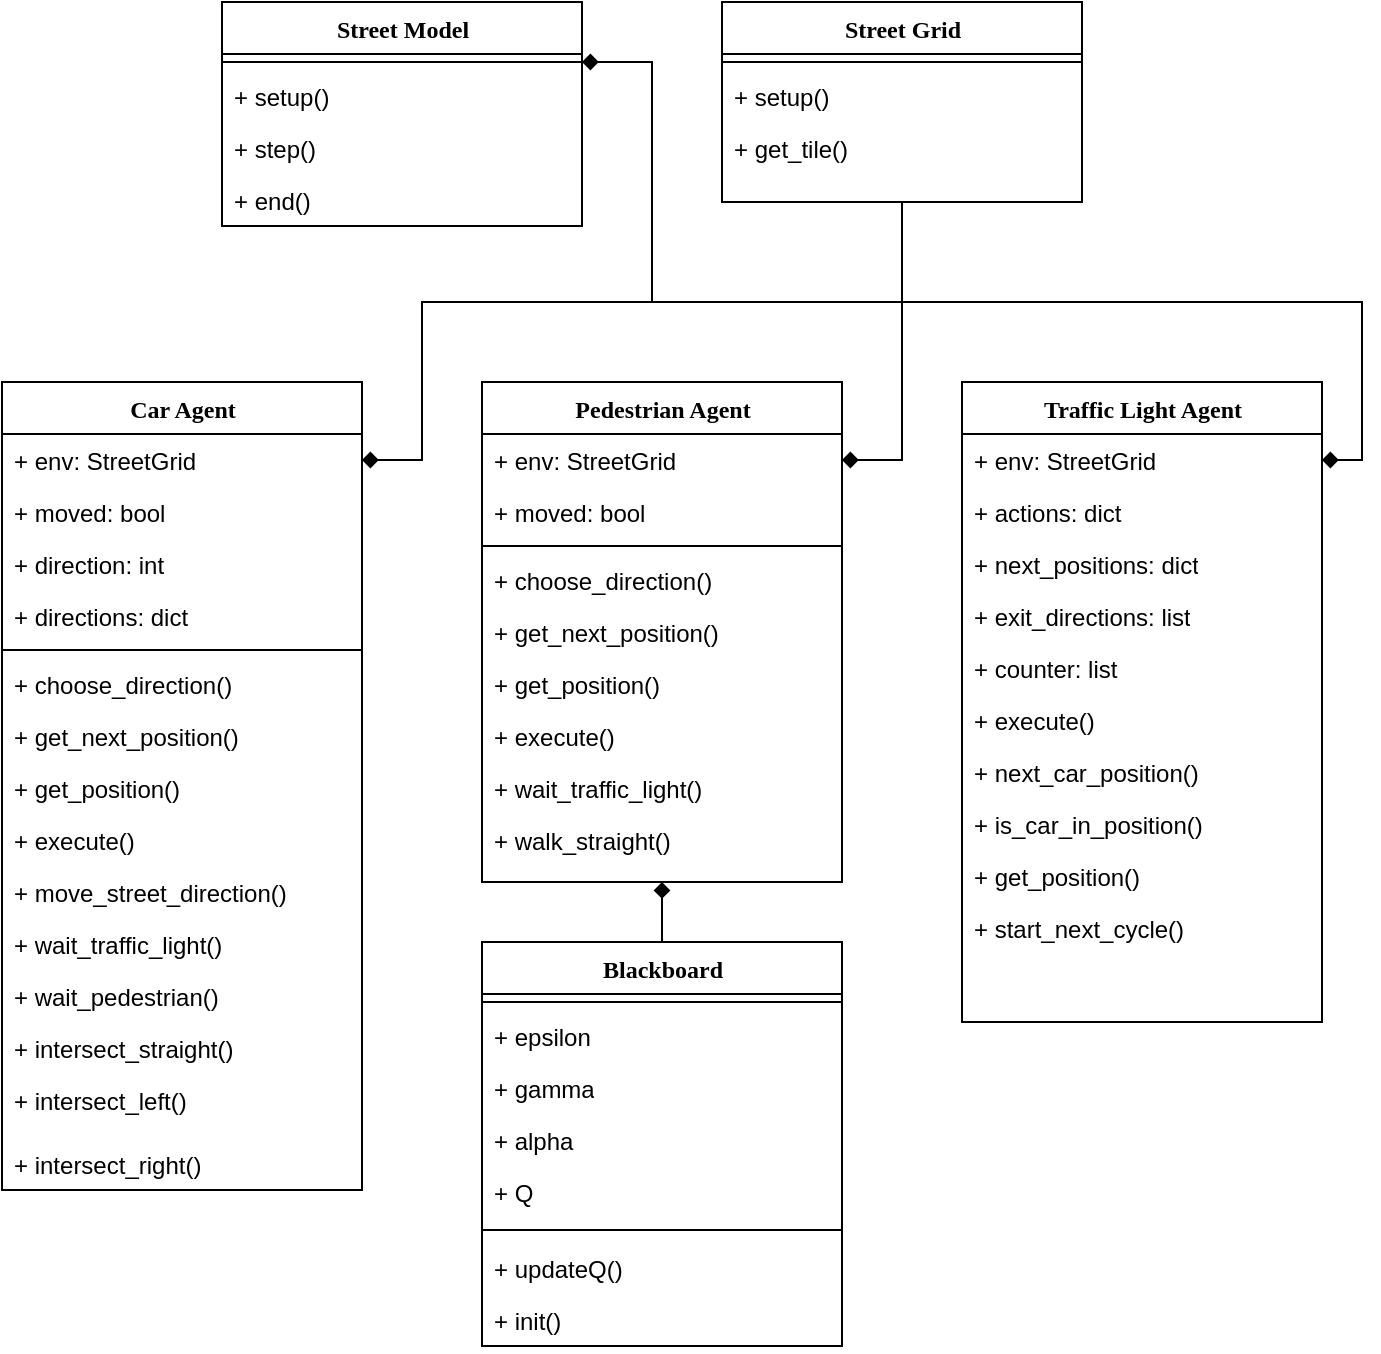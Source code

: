 <mxfile version="26.0.11">
  <diagram name="Page-1" id="9f46799a-70d6-7492-0946-bef42562c5a5">
    <mxGraphModel dx="1207" dy="1121" grid="0" gridSize="10" guides="1" tooltips="1" connect="1" arrows="1" fold="1" page="0" pageScale="1" pageWidth="1100" pageHeight="850" background="none" math="0" shadow="0">
      <root>
        <mxCell id="0" />
        <mxCell id="1" parent="0" />
        <mxCell id="4P0r5QhQqGtcNHyNHN9T-1" value="Car Agent" style="swimlane;html=1;fontStyle=1;align=center;verticalAlign=top;childLayout=stackLayout;horizontal=1;startSize=26;horizontalStack=0;resizeParent=1;resizeLast=0;collapsible=1;marginBottom=0;swimlaneFillColor=#ffffff;rounded=0;shadow=0;comic=0;labelBackgroundColor=none;strokeWidth=1;fillColor=none;fontFamily=Verdana;fontSize=12" parent="1" vertex="1">
          <mxGeometry x="80" y="80" width="180" height="404" as="geometry" />
        </mxCell>
        <mxCell id="4P0r5QhQqGtcNHyNHN9T-2" value="+ env: StreetGrid" style="text;html=1;strokeColor=none;fillColor=none;align=left;verticalAlign=top;spacingLeft=4;spacingRight=4;whiteSpace=wrap;overflow=hidden;rotatable=0;points=[[0,0.5],[1,0.5]];portConstraint=eastwest;" parent="4P0r5QhQqGtcNHyNHN9T-1" vertex="1">
          <mxGeometry y="26" width="180" height="26" as="geometry" />
        </mxCell>
        <mxCell id="4P0r5QhQqGtcNHyNHN9T-3" value="+ moved: bool" style="text;html=1;strokeColor=none;fillColor=none;align=left;verticalAlign=top;spacingLeft=4;spacingRight=4;whiteSpace=wrap;overflow=hidden;rotatable=0;points=[[0,0.5],[1,0.5]];portConstraint=eastwest;" parent="4P0r5QhQqGtcNHyNHN9T-1" vertex="1">
          <mxGeometry y="52" width="180" height="26" as="geometry" />
        </mxCell>
        <mxCell id="4P0r5QhQqGtcNHyNHN9T-4" value="+ direction: int" style="text;html=1;strokeColor=none;fillColor=none;align=left;verticalAlign=top;spacingLeft=4;spacingRight=4;whiteSpace=wrap;overflow=hidden;rotatable=0;points=[[0,0.5],[1,0.5]];portConstraint=eastwest;" parent="4P0r5QhQqGtcNHyNHN9T-1" vertex="1">
          <mxGeometry y="78" width="180" height="26" as="geometry" />
        </mxCell>
        <mxCell id="scg5wZJn043ZYC_mSsyV-11" value="+ directions: dict" style="text;html=1;strokeColor=none;fillColor=none;align=left;verticalAlign=top;spacingLeft=4;spacingRight=4;whiteSpace=wrap;overflow=hidden;rotatable=0;points=[[0,0.5],[1,0.5]];portConstraint=eastwest;" parent="4P0r5QhQqGtcNHyNHN9T-1" vertex="1">
          <mxGeometry y="104" width="180" height="26" as="geometry" />
        </mxCell>
        <mxCell id="4P0r5QhQqGtcNHyNHN9T-7" value="" style="line;html=1;strokeWidth=1;fillColor=none;align=left;verticalAlign=middle;spacingTop=-1;spacingLeft=3;spacingRight=3;rotatable=0;labelPosition=right;points=[];portConstraint=eastwest;" parent="4P0r5QhQqGtcNHyNHN9T-1" vertex="1">
          <mxGeometry y="130" width="180" height="8" as="geometry" />
        </mxCell>
        <mxCell id="4P0r5QhQqGtcNHyNHN9T-8" value="+ choose_direction()" style="text;html=1;strokeColor=none;fillColor=none;align=left;verticalAlign=top;spacingLeft=4;spacingRight=4;whiteSpace=wrap;overflow=hidden;rotatable=0;points=[[0,0.5],[1,0.5]];portConstraint=eastwest;" parent="4P0r5QhQqGtcNHyNHN9T-1" vertex="1">
          <mxGeometry y="138" width="180" height="26" as="geometry" />
        </mxCell>
        <mxCell id="4P0r5QhQqGtcNHyNHN9T-9" value="+ get_next_position()" style="text;html=1;strokeColor=none;fillColor=none;align=left;verticalAlign=top;spacingLeft=4;spacingRight=4;whiteSpace=wrap;overflow=hidden;rotatable=0;points=[[0,0.5],[1,0.5]];portConstraint=eastwest;" parent="4P0r5QhQqGtcNHyNHN9T-1" vertex="1">
          <mxGeometry y="164" width="180" height="26" as="geometry" />
        </mxCell>
        <mxCell id="scg5wZJn043ZYC_mSsyV-16" value="+ get_position()" style="text;html=1;strokeColor=none;fillColor=none;align=left;verticalAlign=top;spacingLeft=4;spacingRight=4;whiteSpace=wrap;overflow=hidden;rotatable=0;points=[[0,0.5],[1,0.5]];portConstraint=eastwest;" parent="4P0r5QhQqGtcNHyNHN9T-1" vertex="1">
          <mxGeometry y="190" width="180" height="26" as="geometry" />
        </mxCell>
        <mxCell id="scg5wZJn043ZYC_mSsyV-17" value="+ execute()" style="text;html=1;strokeColor=none;fillColor=none;align=left;verticalAlign=top;spacingLeft=4;spacingRight=4;whiteSpace=wrap;overflow=hidden;rotatable=0;points=[[0,0.5],[1,0.5]];portConstraint=eastwest;" parent="4P0r5QhQqGtcNHyNHN9T-1" vertex="1">
          <mxGeometry y="216" width="180" height="26" as="geometry" />
        </mxCell>
        <mxCell id="gJN9YAVzHA8KdR5kkV3P-1" value="+ move_street_direction()" style="text;html=1;strokeColor=none;fillColor=none;align=left;verticalAlign=top;spacingLeft=4;spacingRight=4;whiteSpace=wrap;overflow=hidden;rotatable=0;points=[[0,0.5],[1,0.5]];portConstraint=eastwest;" parent="4P0r5QhQqGtcNHyNHN9T-1" vertex="1">
          <mxGeometry y="242" width="180" height="26" as="geometry" />
        </mxCell>
        <mxCell id="gJN9YAVzHA8KdR5kkV3P-3" value="+ wait_traffic_light()" style="text;html=1;strokeColor=none;fillColor=none;align=left;verticalAlign=top;spacingLeft=4;spacingRight=4;whiteSpace=wrap;overflow=hidden;rotatable=0;points=[[0,0.5],[1,0.5]];portConstraint=eastwest;" parent="4P0r5QhQqGtcNHyNHN9T-1" vertex="1">
          <mxGeometry y="268" width="180" height="26" as="geometry" />
        </mxCell>
        <mxCell id="gJN9YAVzHA8KdR5kkV3P-2" value="+ wait_pedestrian()" style="text;html=1;strokeColor=none;fillColor=none;align=left;verticalAlign=top;spacingLeft=4;spacingRight=4;whiteSpace=wrap;overflow=hidden;rotatable=0;points=[[0,0.5],[1,0.5]];portConstraint=eastwest;" parent="4P0r5QhQqGtcNHyNHN9T-1" vertex="1">
          <mxGeometry y="294" width="180" height="26" as="geometry" />
        </mxCell>
        <mxCell id="gJN9YAVzHA8KdR5kkV3P-4" value="+ intersect_straight()" style="text;html=1;strokeColor=none;fillColor=none;align=left;verticalAlign=top;spacingLeft=4;spacingRight=4;whiteSpace=wrap;overflow=hidden;rotatable=0;points=[[0,0.5],[1,0.5]];portConstraint=eastwest;" parent="4P0r5QhQqGtcNHyNHN9T-1" vertex="1">
          <mxGeometry y="320" width="180" height="26" as="geometry" />
        </mxCell>
        <mxCell id="gJN9YAVzHA8KdR5kkV3P-6" value="+ intersect_left()" style="text;html=1;strokeColor=none;fillColor=none;align=left;verticalAlign=top;spacingLeft=4;spacingRight=4;whiteSpace=wrap;overflow=hidden;rotatable=0;points=[[0,0.5],[1,0.5]];portConstraint=eastwest;" parent="4P0r5QhQqGtcNHyNHN9T-1" vertex="1">
          <mxGeometry y="346" width="180" height="32" as="geometry" />
        </mxCell>
        <mxCell id="gJN9YAVzHA8KdR5kkV3P-5" value="+ intersect_right()" style="text;html=1;strokeColor=none;fillColor=none;align=left;verticalAlign=top;spacingLeft=4;spacingRight=4;whiteSpace=wrap;overflow=hidden;rotatable=0;points=[[0,0.5],[1,0.5]];portConstraint=eastwest;" parent="4P0r5QhQqGtcNHyNHN9T-1" vertex="1">
          <mxGeometry y="378" width="180" height="26" as="geometry" />
        </mxCell>
        <mxCell id="gJN9YAVzHA8KdR5kkV3P-7" value="Pedestrian Agent" style="swimlane;html=1;fontStyle=1;align=center;verticalAlign=top;childLayout=stackLayout;horizontal=1;startSize=26;horizontalStack=0;resizeParent=1;resizeLast=0;collapsible=1;marginBottom=0;swimlaneFillColor=#ffffff;rounded=0;shadow=0;comic=0;labelBackgroundColor=none;strokeWidth=1;fillColor=none;fontFamily=Verdana;fontSize=12" parent="1" vertex="1">
          <mxGeometry x="320" y="80" width="180" height="250" as="geometry" />
        </mxCell>
        <mxCell id="gJN9YAVzHA8KdR5kkV3P-8" value="+ env: StreetGrid" style="text;html=1;strokeColor=none;fillColor=none;align=left;verticalAlign=top;spacingLeft=4;spacingRight=4;whiteSpace=wrap;overflow=hidden;rotatable=0;points=[[0,0.5],[1,0.5]];portConstraint=eastwest;" parent="gJN9YAVzHA8KdR5kkV3P-7" vertex="1">
          <mxGeometry y="26" width="180" height="26" as="geometry" />
        </mxCell>
        <mxCell id="gJN9YAVzHA8KdR5kkV3P-9" value="+ moved: bool" style="text;html=1;strokeColor=none;fillColor=none;align=left;verticalAlign=top;spacingLeft=4;spacingRight=4;whiteSpace=wrap;overflow=hidden;rotatable=0;points=[[0,0.5],[1,0.5]];portConstraint=eastwest;" parent="gJN9YAVzHA8KdR5kkV3P-7" vertex="1">
          <mxGeometry y="52" width="180" height="26" as="geometry" />
        </mxCell>
        <mxCell id="gJN9YAVzHA8KdR5kkV3P-12" value="" style="line;html=1;strokeWidth=1;fillColor=none;align=left;verticalAlign=middle;spacingTop=-1;spacingLeft=3;spacingRight=3;rotatable=0;labelPosition=right;points=[];portConstraint=eastwest;" parent="gJN9YAVzHA8KdR5kkV3P-7" vertex="1">
          <mxGeometry y="78" width="180" height="8" as="geometry" />
        </mxCell>
        <mxCell id="gJN9YAVzHA8KdR5kkV3P-13" value="+ choose_direction()" style="text;html=1;strokeColor=none;fillColor=none;align=left;verticalAlign=top;spacingLeft=4;spacingRight=4;whiteSpace=wrap;overflow=hidden;rotatable=0;points=[[0,0.5],[1,0.5]];portConstraint=eastwest;" parent="gJN9YAVzHA8KdR5kkV3P-7" vertex="1">
          <mxGeometry y="86" width="180" height="26" as="geometry" />
        </mxCell>
        <mxCell id="gJN9YAVzHA8KdR5kkV3P-14" value="+ get_next_position()" style="text;html=1;strokeColor=none;fillColor=none;align=left;verticalAlign=top;spacingLeft=4;spacingRight=4;whiteSpace=wrap;overflow=hidden;rotatable=0;points=[[0,0.5],[1,0.5]];portConstraint=eastwest;" parent="gJN9YAVzHA8KdR5kkV3P-7" vertex="1">
          <mxGeometry y="112" width="180" height="26" as="geometry" />
        </mxCell>
        <mxCell id="gJN9YAVzHA8KdR5kkV3P-15" value="+ get_position()" style="text;html=1;strokeColor=none;fillColor=none;align=left;verticalAlign=top;spacingLeft=4;spacingRight=4;whiteSpace=wrap;overflow=hidden;rotatable=0;points=[[0,0.5],[1,0.5]];portConstraint=eastwest;" parent="gJN9YAVzHA8KdR5kkV3P-7" vertex="1">
          <mxGeometry y="138" width="180" height="26" as="geometry" />
        </mxCell>
        <mxCell id="gJN9YAVzHA8KdR5kkV3P-16" value="+ execute()" style="text;html=1;strokeColor=none;fillColor=none;align=left;verticalAlign=top;spacingLeft=4;spacingRight=4;whiteSpace=wrap;overflow=hidden;rotatable=0;points=[[0,0.5],[1,0.5]];portConstraint=eastwest;" parent="gJN9YAVzHA8KdR5kkV3P-7" vertex="1">
          <mxGeometry y="164" width="180" height="26" as="geometry" />
        </mxCell>
        <mxCell id="gJN9YAVzHA8KdR5kkV3P-17" value="+ wait_traffic_light()" style="text;html=1;strokeColor=none;fillColor=none;align=left;verticalAlign=top;spacingLeft=4;spacingRight=4;whiteSpace=wrap;overflow=hidden;rotatable=0;points=[[0,0.5],[1,0.5]];portConstraint=eastwest;" parent="gJN9YAVzHA8KdR5kkV3P-7" vertex="1">
          <mxGeometry y="190" width="180" height="26" as="geometry" />
        </mxCell>
        <mxCell id="gJN9YAVzHA8KdR5kkV3P-18" value="+ walk_straight()" style="text;html=1;strokeColor=none;fillColor=none;align=left;verticalAlign=top;spacingLeft=4;spacingRight=4;whiteSpace=wrap;overflow=hidden;rotatable=0;points=[[0,0.5],[1,0.5]];portConstraint=eastwest;" parent="gJN9YAVzHA8KdR5kkV3P-7" vertex="1">
          <mxGeometry y="216" width="180" height="26" as="geometry" />
        </mxCell>
        <mxCell id="gJN9YAVzHA8KdR5kkV3P-25" value="Traffic Light Agent" style="swimlane;html=1;fontStyle=1;align=center;verticalAlign=top;childLayout=stackLayout;horizontal=1;startSize=26;horizontalStack=0;resizeParent=1;resizeLast=0;collapsible=1;marginBottom=0;swimlaneFillColor=#ffffff;rounded=0;shadow=0;comic=0;labelBackgroundColor=none;strokeWidth=1;fillColor=none;fontFamily=Verdana;fontSize=12" parent="1" vertex="1">
          <mxGeometry x="560" y="80" width="180" height="320" as="geometry" />
        </mxCell>
        <mxCell id="gJN9YAVzHA8KdR5kkV3P-26" value="+ env: StreetGrid" style="text;html=1;strokeColor=none;fillColor=none;align=left;verticalAlign=top;spacingLeft=4;spacingRight=4;whiteSpace=wrap;overflow=hidden;rotatable=0;points=[[0,0.5],[1,0.5]];portConstraint=eastwest;" parent="gJN9YAVzHA8KdR5kkV3P-25" vertex="1">
          <mxGeometry y="26" width="180" height="26" as="geometry" />
        </mxCell>
        <mxCell id="gJN9YAVzHA8KdR5kkV3P-28" value="+ actions: dict" style="text;html=1;strokeColor=none;fillColor=none;align=left;verticalAlign=top;spacingLeft=4;spacingRight=4;whiteSpace=wrap;overflow=hidden;rotatable=0;points=[[0,0.5],[1,0.5]];portConstraint=eastwest;" parent="gJN9YAVzHA8KdR5kkV3P-25" vertex="1">
          <mxGeometry y="52" width="180" height="26" as="geometry" />
        </mxCell>
        <mxCell id="gJN9YAVzHA8KdR5kkV3P-29" value="+ next_positions: dict" style="text;html=1;strokeColor=none;fillColor=none;align=left;verticalAlign=top;spacingLeft=4;spacingRight=4;whiteSpace=wrap;overflow=hidden;rotatable=0;points=[[0,0.5],[1,0.5]];portConstraint=eastwest;" parent="gJN9YAVzHA8KdR5kkV3P-25" vertex="1">
          <mxGeometry y="78" width="180" height="26" as="geometry" />
        </mxCell>
        <mxCell id="gJN9YAVzHA8KdR5kkV3P-40" value="+ exit_directions: list" style="text;html=1;strokeColor=none;fillColor=none;align=left;verticalAlign=top;spacingLeft=4;spacingRight=4;whiteSpace=wrap;overflow=hidden;rotatable=0;points=[[0,0.5],[1,0.5]];portConstraint=eastwest;" parent="gJN9YAVzHA8KdR5kkV3P-25" vertex="1">
          <mxGeometry y="104" width="180" height="26" as="geometry" />
        </mxCell>
        <mxCell id="gJN9YAVzHA8KdR5kkV3P-39" value="+ counter: list" style="text;html=1;strokeColor=none;fillColor=none;align=left;verticalAlign=top;spacingLeft=4;spacingRight=4;whiteSpace=wrap;overflow=hidden;rotatable=0;points=[[0,0.5],[1,0.5]];portConstraint=eastwest;" parent="gJN9YAVzHA8KdR5kkV3P-25" vertex="1">
          <mxGeometry y="130" width="180" height="26" as="geometry" />
        </mxCell>
        <mxCell id="gJN9YAVzHA8KdR5kkV3P-31" value="+ execute()" style="text;html=1;strokeColor=none;fillColor=none;align=left;verticalAlign=top;spacingLeft=4;spacingRight=4;whiteSpace=wrap;overflow=hidden;rotatable=0;points=[[0,0.5],[1,0.5]];portConstraint=eastwest;" parent="gJN9YAVzHA8KdR5kkV3P-25" vertex="1">
          <mxGeometry y="156" width="180" height="26" as="geometry" />
        </mxCell>
        <mxCell id="gJN9YAVzHA8KdR5kkV3P-32" value="+ next_car_position()" style="text;html=1;strokeColor=none;fillColor=none;align=left;verticalAlign=top;spacingLeft=4;spacingRight=4;whiteSpace=wrap;overflow=hidden;rotatable=0;points=[[0,0.5],[1,0.5]];portConstraint=eastwest;" parent="gJN9YAVzHA8KdR5kkV3P-25" vertex="1">
          <mxGeometry y="182" width="180" height="26" as="geometry" />
        </mxCell>
        <mxCell id="gJN9YAVzHA8KdR5kkV3P-33" value="+ is_car_in_position()" style="text;html=1;strokeColor=none;fillColor=none;align=left;verticalAlign=top;spacingLeft=4;spacingRight=4;whiteSpace=wrap;overflow=hidden;rotatable=0;points=[[0,0.5],[1,0.5]];portConstraint=eastwest;" parent="gJN9YAVzHA8KdR5kkV3P-25" vertex="1">
          <mxGeometry y="208" width="180" height="26" as="geometry" />
        </mxCell>
        <mxCell id="gJN9YAVzHA8KdR5kkV3P-34" value="+ get_position()" style="text;html=1;strokeColor=none;fillColor=none;align=left;verticalAlign=top;spacingLeft=4;spacingRight=4;whiteSpace=wrap;overflow=hidden;rotatable=0;points=[[0,0.5],[1,0.5]];portConstraint=eastwest;" parent="gJN9YAVzHA8KdR5kkV3P-25" vertex="1">
          <mxGeometry y="234" width="180" height="26" as="geometry" />
        </mxCell>
        <mxCell id="gJN9YAVzHA8KdR5kkV3P-35" value="+ start_next_cycle()" style="text;html=1;strokeColor=none;fillColor=none;align=left;verticalAlign=top;spacingLeft=4;spacingRight=4;whiteSpace=wrap;overflow=hidden;rotatable=0;points=[[0,0.5],[1,0.5]];portConstraint=eastwest;" parent="gJN9YAVzHA8KdR5kkV3P-25" vertex="1">
          <mxGeometry y="260" width="180" height="26" as="geometry" />
        </mxCell>
        <mxCell id="gJN9YAVzHA8KdR5kkV3P-42" value="Street Model" style="swimlane;html=1;fontStyle=1;align=center;verticalAlign=top;childLayout=stackLayout;horizontal=1;startSize=26;horizontalStack=0;resizeParent=1;resizeLast=0;collapsible=1;marginBottom=0;swimlaneFillColor=#ffffff;rounded=0;shadow=0;comic=0;labelBackgroundColor=none;strokeWidth=1;fillColor=none;fontFamily=Verdana;fontSize=12" parent="1" vertex="1">
          <mxGeometry x="190" y="-110" width="180" height="112" as="geometry" />
        </mxCell>
        <mxCell id="gJN9YAVzHA8KdR5kkV3P-49" value="" style="line;html=1;strokeWidth=1;fillColor=none;align=left;verticalAlign=middle;spacingTop=-1;spacingLeft=3;spacingRight=3;rotatable=0;labelPosition=right;points=[];portConstraint=eastwest;" parent="gJN9YAVzHA8KdR5kkV3P-42" vertex="1">
          <mxGeometry y="26" width="180" height="8" as="geometry" />
        </mxCell>
        <mxCell id="gJN9YAVzHA8KdR5kkV3P-51" value="+ setup()" style="text;html=1;strokeColor=none;fillColor=none;align=left;verticalAlign=top;spacingLeft=4;spacingRight=4;whiteSpace=wrap;overflow=hidden;rotatable=0;points=[[0,0.5],[1,0.5]];portConstraint=eastwest;" parent="gJN9YAVzHA8KdR5kkV3P-42" vertex="1">
          <mxGeometry y="34" width="180" height="26" as="geometry" />
        </mxCell>
        <mxCell id="gJN9YAVzHA8KdR5kkV3P-52" value="+ step()" style="text;html=1;strokeColor=none;fillColor=none;align=left;verticalAlign=top;spacingLeft=4;spacingRight=4;whiteSpace=wrap;overflow=hidden;rotatable=0;points=[[0,0.5],[1,0.5]];portConstraint=eastwest;" parent="gJN9YAVzHA8KdR5kkV3P-42" vertex="1">
          <mxGeometry y="60" width="180" height="26" as="geometry" />
        </mxCell>
        <mxCell id="gJN9YAVzHA8KdR5kkV3P-62" value="+ end()" style="text;html=1;strokeColor=none;fillColor=none;align=left;verticalAlign=top;spacingLeft=4;spacingRight=4;whiteSpace=wrap;overflow=hidden;rotatable=0;points=[[0,0.5],[1,0.5]];portConstraint=eastwest;" parent="gJN9YAVzHA8KdR5kkV3P-42" vertex="1">
          <mxGeometry y="86" width="180" height="26" as="geometry" />
        </mxCell>
        <mxCell id="gJN9YAVzHA8KdR5kkV3P-63" style="edgeStyle=orthogonalEdgeStyle;rounded=0;orthogonalLoop=1;jettySize=auto;html=1;exitX=0.5;exitY=1;exitDx=0;exitDy=0;entryX=1;entryY=0.5;entryDx=0;entryDy=0;endArrow=diamond;endFill=1;" parent="1" source="gJN9YAVzHA8KdR5kkV3P-56" target="gJN9YAVzHA8KdR5kkV3P-26" edge="1">
          <mxGeometry relative="1" as="geometry">
            <Array as="points">
              <mxPoint x="530" y="40" />
              <mxPoint x="760" y="40" />
              <mxPoint x="760" y="119" />
            </Array>
          </mxGeometry>
        </mxCell>
        <mxCell id="gJN9YAVzHA8KdR5kkV3P-64" style="edgeStyle=orthogonalEdgeStyle;rounded=0;orthogonalLoop=1;jettySize=auto;html=1;exitX=0.5;exitY=1;exitDx=0;exitDy=0;entryX=1;entryY=0.5;entryDx=0;entryDy=0;endArrow=diamond;endFill=1;" parent="1" source="gJN9YAVzHA8KdR5kkV3P-56" target="gJN9YAVzHA8KdR5kkV3P-8" edge="1">
          <mxGeometry relative="1" as="geometry">
            <Array as="points">
              <mxPoint x="530" y="119" />
            </Array>
          </mxGeometry>
        </mxCell>
        <mxCell id="gJN9YAVzHA8KdR5kkV3P-65" style="edgeStyle=orthogonalEdgeStyle;rounded=0;orthogonalLoop=1;jettySize=auto;html=1;exitX=0.5;exitY=1;exitDx=0;exitDy=0;entryX=1;entryY=0.5;entryDx=0;entryDy=0;endArrow=diamond;endFill=1;" parent="1" source="gJN9YAVzHA8KdR5kkV3P-56" target="4P0r5QhQqGtcNHyNHN9T-2" edge="1">
          <mxGeometry relative="1" as="geometry">
            <Array as="points">
              <mxPoint x="530" y="40" />
              <mxPoint x="290" y="40" />
              <mxPoint x="290" y="119" />
            </Array>
          </mxGeometry>
        </mxCell>
        <mxCell id="gJN9YAVzHA8KdR5kkV3P-56" value="Street Grid" style="swimlane;html=1;fontStyle=1;align=center;verticalAlign=top;childLayout=stackLayout;horizontal=1;startSize=26;horizontalStack=0;resizeParent=1;resizeLast=0;collapsible=1;marginBottom=0;swimlaneFillColor=#ffffff;rounded=0;shadow=0;comic=0;labelBackgroundColor=none;strokeWidth=1;fillColor=none;fontFamily=Verdana;fontSize=12" parent="1" vertex="1">
          <mxGeometry x="440" y="-110" width="180" height="100" as="geometry" />
        </mxCell>
        <mxCell id="gJN9YAVzHA8KdR5kkV3P-57" value="" style="line;html=1;strokeWidth=1;fillColor=none;align=left;verticalAlign=middle;spacingTop=-1;spacingLeft=3;spacingRight=3;rotatable=0;labelPosition=right;points=[];portConstraint=eastwest;" parent="gJN9YAVzHA8KdR5kkV3P-56" vertex="1">
          <mxGeometry y="26" width="180" height="8" as="geometry" />
        </mxCell>
        <mxCell id="gJN9YAVzHA8KdR5kkV3P-58" value="+ setup()" style="text;html=1;strokeColor=none;fillColor=none;align=left;verticalAlign=top;spacingLeft=4;spacingRight=4;whiteSpace=wrap;overflow=hidden;rotatable=0;points=[[0,0.5],[1,0.5]];portConstraint=eastwest;" parent="gJN9YAVzHA8KdR5kkV3P-56" vertex="1">
          <mxGeometry y="34" width="180" height="26" as="geometry" />
        </mxCell>
        <mxCell id="gJN9YAVzHA8KdR5kkV3P-59" value="+ get_tile()" style="text;html=1;strokeColor=none;fillColor=none;align=left;verticalAlign=top;spacingLeft=4;spacingRight=4;whiteSpace=wrap;overflow=hidden;rotatable=0;points=[[0,0.5],[1,0.5]];portConstraint=eastwest;" parent="gJN9YAVzHA8KdR5kkV3P-56" vertex="1">
          <mxGeometry y="60" width="180" height="26" as="geometry" />
        </mxCell>
        <mxCell id="gJN9YAVzHA8KdR5kkV3P-67" style="edgeStyle=orthogonalEdgeStyle;rounded=0;orthogonalLoop=1;jettySize=auto;html=1;exitX=0.5;exitY=1;exitDx=0;exitDy=0;entryX=1;entryY=0.5;entryDx=0;entryDy=0;entryPerimeter=0;endArrow=diamond;endFill=1;" parent="1" source="gJN9YAVzHA8KdR5kkV3P-56" target="gJN9YAVzHA8KdR5kkV3P-49" edge="1">
          <mxGeometry relative="1" as="geometry">
            <Array as="points">
              <mxPoint x="530" y="40" />
              <mxPoint x="405" y="40" />
              <mxPoint x="405" y="-80" />
            </Array>
          </mxGeometry>
        </mxCell>
        <mxCell id="wgrVz3RFEA3UErfNT3-d-1" value="Blackboard" style="swimlane;html=1;fontStyle=1;align=center;verticalAlign=top;childLayout=stackLayout;horizontal=1;startSize=26;horizontalStack=0;resizeParent=1;resizeLast=0;collapsible=1;marginBottom=0;swimlaneFillColor=#ffffff;rounded=0;shadow=0;comic=0;labelBackgroundColor=none;strokeWidth=1;fillColor=none;fontFamily=Verdana;fontSize=12" vertex="1" parent="1">
          <mxGeometry x="320" y="360" width="180" height="202" as="geometry" />
        </mxCell>
        <mxCell id="wgrVz3RFEA3UErfNT3-d-2" value="" style="line;html=1;strokeWidth=1;fillColor=none;align=left;verticalAlign=middle;spacingTop=-1;spacingLeft=3;spacingRight=3;rotatable=0;labelPosition=right;points=[];portConstraint=eastwest;" vertex="1" parent="wgrVz3RFEA3UErfNT3-d-1">
          <mxGeometry y="26" width="180" height="8" as="geometry" />
        </mxCell>
        <mxCell id="gJN9YAVzHA8KdR5kkV3P-41" value="+ epsilon" style="text;html=1;strokeColor=none;fillColor=none;align=left;verticalAlign=top;spacingLeft=4;spacingRight=4;whiteSpace=wrap;overflow=hidden;rotatable=0;points=[[0,0.5],[1,0.5]];portConstraint=eastwest;" parent="wgrVz3RFEA3UErfNT3-d-1" vertex="1">
          <mxGeometry y="34" width="180" height="26" as="geometry" />
        </mxCell>
        <mxCell id="wgrVz3RFEA3UErfNT3-d-8" value="+ gamma" style="text;html=1;strokeColor=none;fillColor=none;align=left;verticalAlign=top;spacingLeft=4;spacingRight=4;whiteSpace=wrap;overflow=hidden;rotatable=0;points=[[0,0.5],[1,0.5]];portConstraint=eastwest;" vertex="1" parent="wgrVz3RFEA3UErfNT3-d-1">
          <mxGeometry y="60" width="180" height="26" as="geometry" />
        </mxCell>
        <mxCell id="wgrVz3RFEA3UErfNT3-d-10" value="+ alpha" style="text;html=1;strokeColor=none;fillColor=none;align=left;verticalAlign=top;spacingLeft=4;spacingRight=4;whiteSpace=wrap;overflow=hidden;rotatable=0;points=[[0,0.5],[1,0.5]];portConstraint=eastwest;" vertex="1" parent="wgrVz3RFEA3UErfNT3-d-1">
          <mxGeometry y="86" width="180" height="26" as="geometry" />
        </mxCell>
        <mxCell id="wgrVz3RFEA3UErfNT3-d-9" value="+ Q" style="text;html=1;strokeColor=none;fillColor=none;align=left;verticalAlign=top;spacingLeft=4;spacingRight=4;whiteSpace=wrap;overflow=hidden;rotatable=0;points=[[0,0.5],[1,0.5]];portConstraint=eastwest;" vertex="1" parent="wgrVz3RFEA3UErfNT3-d-1">
          <mxGeometry y="112" width="180" height="26" as="geometry" />
        </mxCell>
        <mxCell id="gJN9YAVzHA8KdR5kkV3P-30" value="" style="line;html=1;strokeWidth=1;fillColor=none;align=left;verticalAlign=middle;spacingTop=-1;spacingLeft=3;spacingRight=3;rotatable=0;labelPosition=right;points=[];portConstraint=eastwest;" parent="wgrVz3RFEA3UErfNT3-d-1" vertex="1">
          <mxGeometry y="138" width="180" height="12" as="geometry" />
        </mxCell>
        <mxCell id="wgrVz3RFEA3UErfNT3-d-3" value="+ updateQ()" style="text;html=1;strokeColor=none;fillColor=none;align=left;verticalAlign=top;spacingLeft=4;spacingRight=4;whiteSpace=wrap;overflow=hidden;rotatable=0;points=[[0,0.5],[1,0.5]];portConstraint=eastwest;" vertex="1" parent="wgrVz3RFEA3UErfNT3-d-1">
          <mxGeometry y="150" width="180" height="26" as="geometry" />
        </mxCell>
        <mxCell id="wgrVz3RFEA3UErfNT3-d-4" value="+ init()" style="text;html=1;strokeColor=none;fillColor=none;align=left;verticalAlign=top;spacingLeft=4;spacingRight=4;whiteSpace=wrap;overflow=hidden;rotatable=0;points=[[0,0.5],[1,0.5]];portConstraint=eastwest;" vertex="1" parent="wgrVz3RFEA3UErfNT3-d-1">
          <mxGeometry y="176" width="180" height="26" as="geometry" />
        </mxCell>
        <mxCell id="wgrVz3RFEA3UErfNT3-d-6" style="edgeStyle=orthogonalEdgeStyle;rounded=0;orthogonalLoop=1;jettySize=auto;html=1;entryX=0.5;entryY=1;entryDx=0;entryDy=0;endArrow=diamond;endFill=1;exitX=0.5;exitY=0;exitDx=0;exitDy=0;" edge="1" parent="1" source="wgrVz3RFEA3UErfNT3-d-1" target="gJN9YAVzHA8KdR5kkV3P-7">
          <mxGeometry relative="1" as="geometry">
            <Array as="points">
              <mxPoint x="410" y="350" />
              <mxPoint x="410" y="350" />
            </Array>
            <mxPoint x="8.04" y="2" as="sourcePoint" />
            <mxPoint x="270" y="129" as="targetPoint" />
          </mxGeometry>
        </mxCell>
      </root>
    </mxGraphModel>
  </diagram>
</mxfile>
